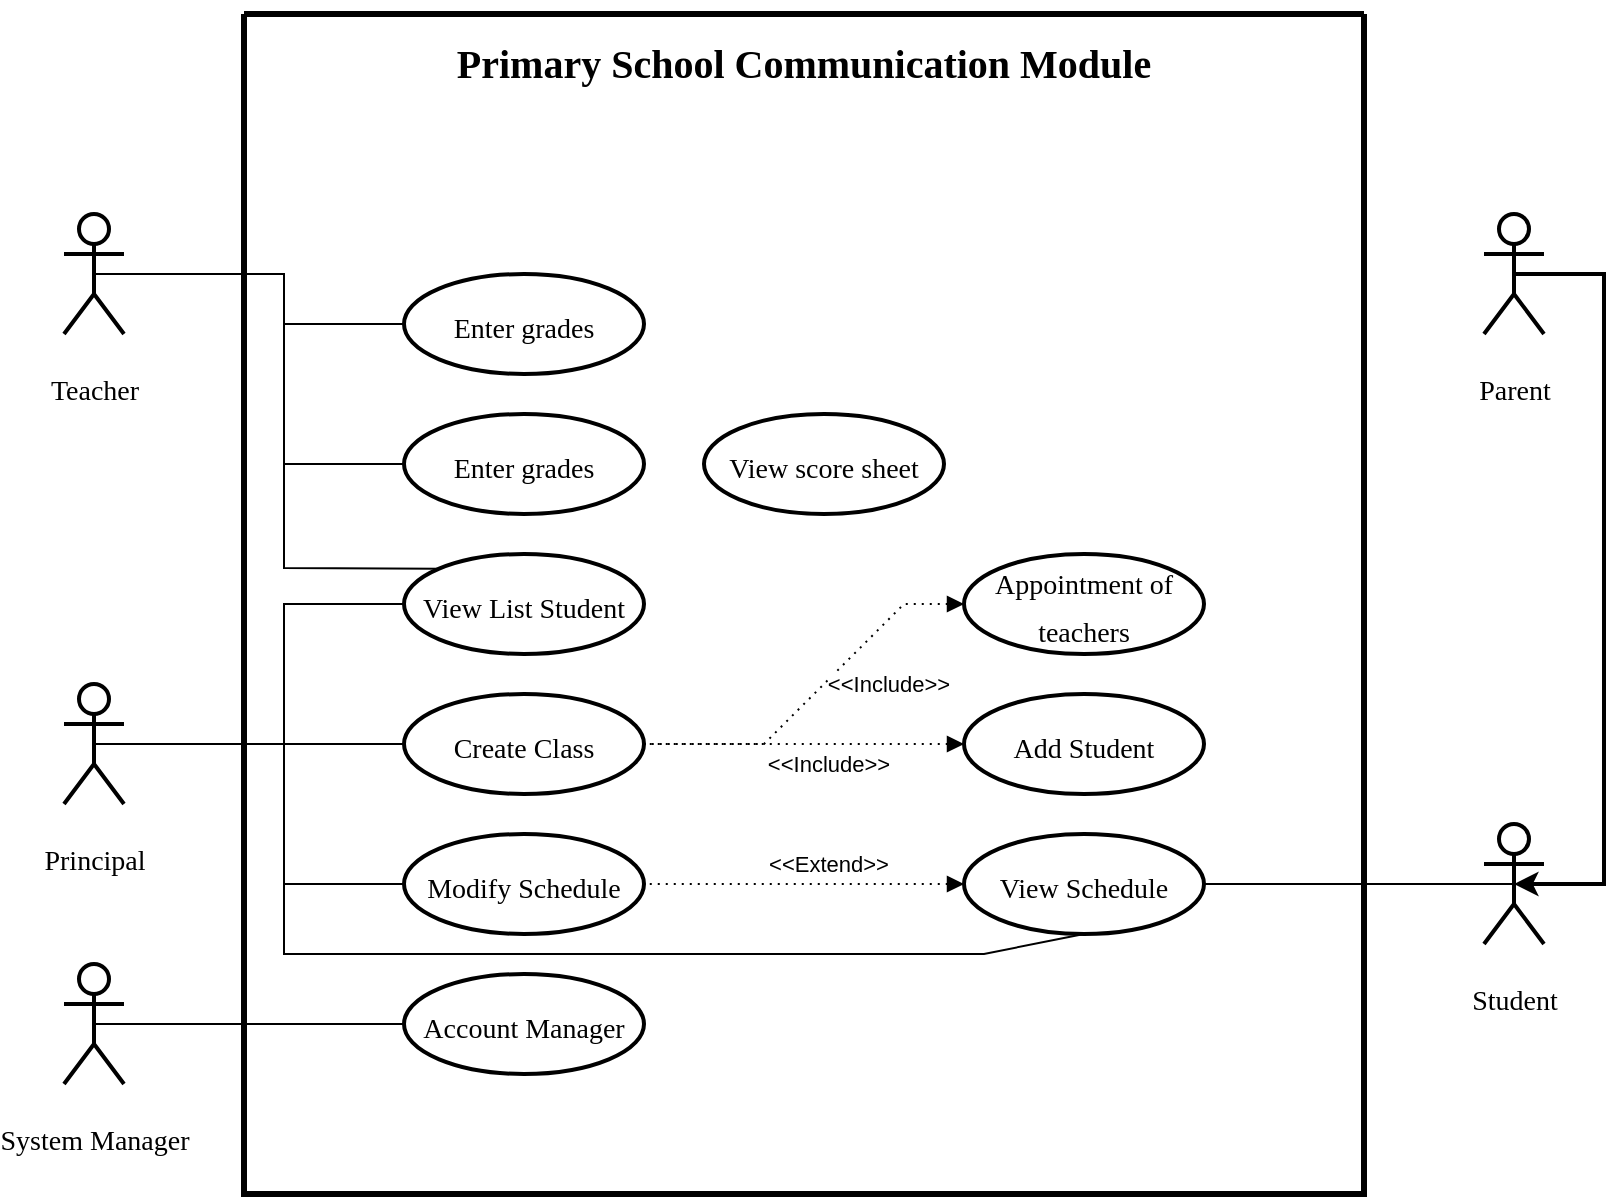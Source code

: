<mxfile version="21.1.7" type="github">
  <diagram name="Page-1" id="wY8YDzLvJTrgZEUhbYze">
    <mxGraphModel dx="925" dy="508" grid="1" gridSize="10" guides="1" tooltips="1" connect="1" arrows="1" fold="1" page="1" pageScale="1" pageWidth="850" pageHeight="700" math="0" shadow="0">
      <root>
        <mxCell id="0" />
        <mxCell id="1" parent="0" />
        <mxCell id="WTguVuReiUjEnsbTcqU9-1" value="" style="swimlane;startSize=0;hachureGap=4;fontFamily=Architects Daughter;fontSource=https%3A%2F%2Ffonts.googleapis.com%2Fcss%3Ffamily%3DArchitects%2BDaughter;fontSize=20;rounded=0;swimlaneLine=0;strokeWidth=3;" parent="1" vertex="1">
          <mxGeometry x="150" y="10" width="560" height="590" as="geometry">
            <mxRectangle x="150" y="10" width="50" height="40" as="alternateBounds" />
          </mxGeometry>
        </mxCell>
        <mxCell id="WTguVuReiUjEnsbTcqU9-4" value="&lt;font face=&quot;Times New Roman&quot;&gt;&lt;span style=&quot;font-size: 14px;&quot;&gt;Account Manager&lt;/span&gt;&lt;/font&gt;" style="ellipse;whiteSpace=wrap;html=1;hachureGap=4;fontFamily=Architects Daughter;fontSource=https%3A%2F%2Ffonts.googleapis.com%2Fcss%3Ffamily%3DArchitects%2BDaughter;fontSize=20;shadow=0;strokeWidth=2;rounded=0;fillColor=none;" parent="WTguVuReiUjEnsbTcqU9-1" vertex="1">
          <mxGeometry x="80" y="480" width="120" height="50" as="geometry" />
        </mxCell>
        <mxCell id="WTguVuReiUjEnsbTcqU9-11" value="&lt;p&gt;&lt;font face=&quot;Times New Roman&quot;&gt;&lt;b&gt;Primary School Communication Module&lt;/b&gt;&lt;/font&gt;&lt;/p&gt;" style="text;html=1;strokeColor=none;fillColor=none;align=center;verticalAlign=middle;whiteSpace=wrap;rounded=0;fontSize=20;fontFamily=Architects Daughter;" parent="WTguVuReiUjEnsbTcqU9-1" vertex="1">
          <mxGeometry x="30" y="10" width="500" height="30" as="geometry" />
        </mxCell>
        <mxCell id="WTguVuReiUjEnsbTcqU9-18" value="&lt;font face=&quot;Times New Roman&quot;&gt;&lt;span style=&quot;font-size: 14px;&quot;&gt;Create Class&lt;/span&gt;&lt;/font&gt;" style="ellipse;whiteSpace=wrap;html=1;hachureGap=4;fontFamily=Architects Daughter;fontSource=https%3A%2F%2Ffonts.googleapis.com%2Fcss%3Ffamily%3DArchitects%2BDaughter;fontSize=20;shadow=0;strokeWidth=2;rounded=0;fillColor=none;" parent="WTguVuReiUjEnsbTcqU9-1" vertex="1">
          <mxGeometry x="80" y="340" width="120" height="50" as="geometry" />
        </mxCell>
        <mxCell id="WTguVuReiUjEnsbTcqU9-19" value="&lt;font face=&quot;Times New Roman&quot;&gt;&lt;span style=&quot;font-size: 14px;&quot;&gt;Add Student&lt;/span&gt;&lt;/font&gt;" style="ellipse;whiteSpace=wrap;html=1;hachureGap=4;fontFamily=Architects Daughter;fontSource=https%3A%2F%2Ffonts.googleapis.com%2Fcss%3Ffamily%3DArchitects%2BDaughter;fontSize=20;shadow=0;strokeWidth=2;rounded=0;fillColor=none;" parent="WTguVuReiUjEnsbTcqU9-1" vertex="1">
          <mxGeometry x="360" y="340" width="120" height="50" as="geometry" />
        </mxCell>
        <mxCell id="WTguVuReiUjEnsbTcqU9-20" value="" style="endArrow=none;dashed=1;html=1;dashPattern=1 3;strokeWidth=1;rounded=0;exitX=0;exitY=0.5;exitDx=0;exitDy=0;entryX=1;entryY=0.5;entryDx=0;entryDy=0;startArrow=block;startFill=1;" parent="WTguVuReiUjEnsbTcqU9-1" source="WTguVuReiUjEnsbTcqU9-19" target="WTguVuReiUjEnsbTcqU9-18" edge="1">
          <mxGeometry width="50" height="50" relative="1" as="geometry">
            <mxPoint x="330" y="360" as="sourcePoint" />
            <mxPoint x="380" y="310" as="targetPoint" />
          </mxGeometry>
        </mxCell>
        <mxCell id="WTguVuReiUjEnsbTcqU9-21" value="&amp;lt;&amp;lt;Include&amp;gt;&amp;gt;" style="edgeLabel;html=1;align=center;verticalAlign=middle;resizable=0;points=[];rounded=0;" parent="WTguVuReiUjEnsbTcqU9-20" vertex="1" connectable="0">
          <mxGeometry x="-0.37" y="-1" relative="1" as="geometry">
            <mxPoint x="-18" y="11" as="offset" />
          </mxGeometry>
        </mxCell>
        <mxCell id="WTguVuReiUjEnsbTcqU9-22" value="&lt;font face=&quot;Times New Roman&quot; style=&quot;font-size: 14px;&quot;&gt;Appointment of teachers&lt;/font&gt;" style="ellipse;whiteSpace=wrap;html=1;hachureGap=4;fontFamily=Architects Daughter;fontSource=https%3A%2F%2Ffonts.googleapis.com%2Fcss%3Ffamily%3DArchitects%2BDaughter;fontSize=20;shadow=0;strokeWidth=2;rounded=0;fillColor=none;" parent="WTguVuReiUjEnsbTcqU9-1" vertex="1">
          <mxGeometry x="360" y="270" width="120" height="50" as="geometry" />
        </mxCell>
        <mxCell id="WTguVuReiUjEnsbTcqU9-23" value="" style="endArrow=none;dashed=1;html=1;dashPattern=1 3;strokeWidth=1;rounded=0;exitX=0;exitY=0.5;exitDx=0;exitDy=0;entryX=1;entryY=0.5;entryDx=0;entryDy=0;startArrow=block;startFill=1;" parent="WTguVuReiUjEnsbTcqU9-1" source="WTguVuReiUjEnsbTcqU9-22" target="WTguVuReiUjEnsbTcqU9-18" edge="1">
          <mxGeometry width="50" height="50" relative="1" as="geometry">
            <mxPoint x="150" y="380" as="sourcePoint" />
            <mxPoint x="150" y="325" as="targetPoint" />
            <Array as="points">
              <mxPoint x="330" y="295" />
              <mxPoint x="260" y="365" />
            </Array>
          </mxGeometry>
        </mxCell>
        <mxCell id="WTguVuReiUjEnsbTcqU9-24" value="&amp;lt;&amp;lt;Include&amp;gt;&amp;gt;" style="edgeLabel;html=1;align=center;verticalAlign=middle;resizable=0;points=[];rounded=0;" parent="WTguVuReiUjEnsbTcqU9-23" vertex="1" connectable="0">
          <mxGeometry x="-0.37" y="-1" relative="1" as="geometry">
            <mxPoint x="13" y="20" as="offset" />
          </mxGeometry>
        </mxCell>
        <mxCell id="WTguVuReiUjEnsbTcqU9-27" value="&lt;font style=&quot;font-size: 14px;&quot; face=&quot;Times New Roman&quot;&gt;Modify Schedule&lt;/font&gt;" style="ellipse;whiteSpace=wrap;html=1;hachureGap=4;fontFamily=Architects Daughter;fontSource=https%3A%2F%2Ffonts.googleapis.com%2Fcss%3Ffamily%3DArchitects%2BDaughter;fontSize=20;shadow=0;strokeWidth=2;rounded=0;fillColor=none;align=center;" parent="WTguVuReiUjEnsbTcqU9-1" vertex="1">
          <mxGeometry x="80" y="410" width="120" height="50" as="geometry" />
        </mxCell>
        <mxCell id="WTguVuReiUjEnsbTcqU9-31" value="&lt;font style=&quot;font-size: 14px;&quot; face=&quot;Times New Roman&quot;&gt;View Schedule&lt;/font&gt;" style="ellipse;whiteSpace=wrap;html=1;hachureGap=4;fontFamily=Architects Daughter;fontSource=https%3A%2F%2Ffonts.googleapis.com%2Fcss%3Ffamily%3DArchitects%2BDaughter;fontSize=20;shadow=0;strokeWidth=2;rounded=0;fillColor=none;align=center;" parent="WTguVuReiUjEnsbTcqU9-1" vertex="1">
          <mxGeometry x="360" y="410" width="120" height="50" as="geometry" />
        </mxCell>
        <mxCell id="WTguVuReiUjEnsbTcqU9-38" value="&lt;font style=&quot;font-size: 14px;&quot; face=&quot;Times New Roman&quot;&gt;Enter grades&lt;/font&gt;" style="ellipse;whiteSpace=wrap;html=1;hachureGap=4;fontFamily=Architects Daughter;fontSource=https%3A%2F%2Ffonts.googleapis.com%2Fcss%3Ffamily%3DArchitects%2BDaughter;fontSize=20;shadow=0;strokeWidth=2;rounded=0;fillColor=none;align=center;" parent="WTguVuReiUjEnsbTcqU9-1" vertex="1">
          <mxGeometry x="80" y="200" width="120" height="50" as="geometry" />
        </mxCell>
        <mxCell id="WTguVuReiUjEnsbTcqU9-45" value="" style="endArrow=none;dashed=1;html=1;dashPattern=1 3;strokeWidth=1;rounded=0;exitX=0;exitY=0.5;exitDx=0;exitDy=0;startArrow=block;startFill=1;entryX=1;entryY=0.5;entryDx=0;entryDy=0;" parent="WTguVuReiUjEnsbTcqU9-1" source="WTguVuReiUjEnsbTcqU9-31" target="WTguVuReiUjEnsbTcqU9-27" edge="1">
          <mxGeometry width="50" height="50" relative="1" as="geometry">
            <mxPoint x="280" y="565" as="sourcePoint" />
            <mxPoint x="210" y="565" as="targetPoint" />
          </mxGeometry>
        </mxCell>
        <mxCell id="WTguVuReiUjEnsbTcqU9-46" value="&amp;lt;&amp;lt;Extend&amp;gt;&amp;gt;" style="edgeLabel;html=1;align=center;verticalAlign=middle;resizable=0;points=[];rounded=0;" parent="WTguVuReiUjEnsbTcqU9-45" vertex="1" connectable="0">
          <mxGeometry x="-0.37" y="-1" relative="1" as="geometry">
            <mxPoint x="-18" y="-9" as="offset" />
          </mxGeometry>
        </mxCell>
        <mxCell id="WTguVuReiUjEnsbTcqU9-58" value="&lt;font face=&quot;Times New Roman&quot;&gt;&lt;span style=&quot;font-size: 14px;&quot;&gt;View List Student&lt;/span&gt;&lt;/font&gt;" style="ellipse;whiteSpace=wrap;html=1;hachureGap=4;fontFamily=Architects Daughter;fontSource=https%3A%2F%2Ffonts.googleapis.com%2Fcss%3Ffamily%3DArchitects%2BDaughter;fontSize=20;shadow=0;strokeWidth=2;rounded=0;fillColor=none;" parent="WTguVuReiUjEnsbTcqU9-1" vertex="1">
          <mxGeometry x="80" y="270" width="120" height="50" as="geometry" />
        </mxCell>
        <mxCell id="25oMk8hFQCMw-sVHnNX6-2" value="&lt;font style=&quot;font-size: 14px;&quot; face=&quot;Times New Roman&quot;&gt;View score sheet&lt;/font&gt;" style="ellipse;whiteSpace=wrap;html=1;hachureGap=4;fontFamily=Architects Daughter;fontSource=https%3A%2F%2Ffonts.googleapis.com%2Fcss%3Ffamily%3DArchitects%2BDaughter;fontSize=20;shadow=0;strokeWidth=2;rounded=0;fillColor=none;align=center;" vertex="1" parent="WTguVuReiUjEnsbTcqU9-1">
          <mxGeometry x="230" y="200" width="120" height="50" as="geometry" />
        </mxCell>
        <mxCell id="25oMk8hFQCMw-sVHnNX6-5" value="&lt;font style=&quot;font-size: 14px;&quot; face=&quot;Times New Roman&quot;&gt;Enter grades&lt;/font&gt;" style="ellipse;whiteSpace=wrap;html=1;hachureGap=4;fontFamily=Architects Daughter;fontSource=https%3A%2F%2Ffonts.googleapis.com%2Fcss%3Ffamily%3DArchitects%2BDaughter;fontSize=20;shadow=0;strokeWidth=2;rounded=0;fillColor=none;align=center;" vertex="1" parent="WTguVuReiUjEnsbTcqU9-1">
          <mxGeometry x="80" y="130" width="120" height="50" as="geometry" />
        </mxCell>
        <mxCell id="WTguVuReiUjEnsbTcqU9-2" value="&lt;p style=&quot;line-height: 0%;&quot;&gt;&lt;font style=&quot;font-size: 14px;&quot; face=&quot;Times New Roman&quot;&gt;Teacher&lt;/font&gt;&lt;/p&gt;" style="shape=umlActor;verticalLabelPosition=bottom;verticalAlign=top;html=1;outlineConnect=0;hachureGap=4;fontFamily=Architects Daughter;fontSource=https%3A%2F%2Ffonts.googleapis.com%2Fcss%3Ffamily%3DArchitects%2BDaughter;fontSize=20;strokeWidth=2;rounded=0;" parent="1" vertex="1">
          <mxGeometry x="60" y="110" width="30" height="60" as="geometry" />
        </mxCell>
        <mxCell id="WTguVuReiUjEnsbTcqU9-7" value="&lt;p style=&quot;line-height: 0%;&quot;&gt;&lt;font style=&quot;font-size: 14px;&quot; face=&quot;Times New Roman&quot;&gt;Student&lt;/font&gt;&lt;/p&gt;" style="shape=umlActor;verticalLabelPosition=bottom;verticalAlign=top;html=1;outlineConnect=0;hachureGap=4;fontFamily=Architects Daughter;fontSource=https%3A%2F%2Ffonts.googleapis.com%2Fcss%3Ffamily%3DArchitects%2BDaughter;fontSize=20;strokeWidth=2;rounded=0;" parent="1" vertex="1">
          <mxGeometry x="770" y="415" width="30" height="60" as="geometry" />
        </mxCell>
        <mxCell id="WTguVuReiUjEnsbTcqU9-8" value="&lt;p style=&quot;line-height: 0%;&quot;&gt;&lt;font style=&quot;font-size: 14px;&quot; face=&quot;Times New Roman&quot;&gt;Parent&lt;/font&gt;&lt;/p&gt;" style="shape=umlActor;verticalLabelPosition=bottom;verticalAlign=top;html=1;outlineConnect=0;hachureGap=4;fontFamily=Architects Daughter;fontSource=https%3A%2F%2Ffonts.googleapis.com%2Fcss%3Ffamily%3DArchitects%2BDaughter;fontSize=20;strokeWidth=2;rounded=0;" parent="1" vertex="1">
          <mxGeometry x="770" y="110" width="30" height="60" as="geometry" />
        </mxCell>
        <mxCell id="WTguVuReiUjEnsbTcqU9-9" value="&lt;p style=&quot;line-height: 0%;&quot;&gt;&lt;font style=&quot;font-size: 14px;&quot; face=&quot;Times New Roman&quot;&gt;System Manager&lt;/font&gt;&lt;/p&gt;" style="shape=umlActor;verticalLabelPosition=bottom;verticalAlign=top;html=1;outlineConnect=0;hachureGap=4;fontFamily=Architects Daughter;fontSource=https%3A%2F%2Ffonts.googleapis.com%2Fcss%3Ffamily%3DArchitects%2BDaughter;fontSize=20;strokeWidth=2;rounded=0;" parent="1" vertex="1">
          <mxGeometry x="60" y="485" width="30" height="60" as="geometry" />
        </mxCell>
        <mxCell id="WTguVuReiUjEnsbTcqU9-12" value="&lt;p style=&quot;line-height: 0%;&quot;&gt;&lt;font style=&quot;font-size: 14px;&quot; face=&quot;Times New Roman&quot;&gt;Principal&lt;/font&gt;&lt;br&gt;&lt;/p&gt;" style="shape=umlActor;verticalLabelPosition=bottom;verticalAlign=top;html=1;outlineConnect=0;hachureGap=4;fontFamily=Architects Daughter;fontSource=https%3A%2F%2Ffonts.googleapis.com%2Fcss%3Ffamily%3DArchitects%2BDaughter;fontSize=20;strokeWidth=2;rounded=0;gradientColor=none;perimeterSpacing=0;" parent="1" vertex="1">
          <mxGeometry x="60" y="345" width="30" height="60" as="geometry" />
        </mxCell>
        <mxCell id="WTguVuReiUjEnsbTcqU9-17" value="" style="endArrow=none;html=1;rounded=0;exitX=0.5;exitY=0.5;exitDx=0;exitDy=0;exitPerimeter=0;entryX=0;entryY=0.5;entryDx=0;entryDy=0;" parent="1" source="WTguVuReiUjEnsbTcqU9-9" target="WTguVuReiUjEnsbTcqU9-4" edge="1">
          <mxGeometry width="50" height="50" relative="1" as="geometry">
            <mxPoint x="270" y="500" as="sourcePoint" />
            <mxPoint x="320" y="450" as="targetPoint" />
          </mxGeometry>
        </mxCell>
        <mxCell id="WTguVuReiUjEnsbTcqU9-28" value="" style="endArrow=none;html=1;rounded=0;entryX=0;entryY=0.5;entryDx=0;entryDy=0;exitX=0.5;exitY=0.5;exitDx=0;exitDy=0;exitPerimeter=0;" parent="1" source="WTguVuReiUjEnsbTcqU9-12" target="WTguVuReiUjEnsbTcqU9-27" edge="1">
          <mxGeometry width="50" height="50" relative="1" as="geometry">
            <mxPoint x="105" y="400" as="sourcePoint" />
            <mxPoint x="200" y="400" as="targetPoint" />
            <Array as="points">
              <mxPoint x="170" y="375" />
              <mxPoint x="170" y="445" />
            </Array>
          </mxGeometry>
        </mxCell>
        <mxCell id="WTguVuReiUjEnsbTcqU9-36" value="" style="endArrow=classic;html=1;rounded=0;entryX=0.5;entryY=0.5;entryDx=0;entryDy=0;entryPerimeter=0;exitX=0.5;exitY=0.5;exitDx=0;exitDy=0;exitPerimeter=0;strokeWidth=2;" parent="1" source="WTguVuReiUjEnsbTcqU9-8" target="WTguVuReiUjEnsbTcqU9-7" edge="1">
          <mxGeometry width="50" height="50" relative="1" as="geometry">
            <mxPoint x="740" y="300" as="sourcePoint" />
            <mxPoint x="790" y="250" as="targetPoint" />
            <Array as="points">
              <mxPoint x="830" y="140" />
              <mxPoint x="830" y="445" />
            </Array>
          </mxGeometry>
        </mxCell>
        <mxCell id="WTguVuReiUjEnsbTcqU9-43" value="" style="endArrow=none;html=1;rounded=0;entryX=0.5;entryY=0.5;entryDx=0;entryDy=0;entryPerimeter=0;exitX=1;exitY=0.5;exitDx=0;exitDy=0;" parent="1" source="WTguVuReiUjEnsbTcqU9-31" target="WTguVuReiUjEnsbTcqU9-7" edge="1">
          <mxGeometry width="50" height="50" relative="1" as="geometry">
            <mxPoint x="240" y="220" as="sourcePoint" />
            <mxPoint x="290" y="170" as="targetPoint" />
          </mxGeometry>
        </mxCell>
        <mxCell id="WTguVuReiUjEnsbTcqU9-48" value="" style="endArrow=none;html=1;rounded=0;entryX=0;entryY=0.5;entryDx=0;entryDy=0;exitX=0.5;exitY=0.5;exitDx=0;exitDy=0;exitPerimeter=0;" parent="1" source="WTguVuReiUjEnsbTcqU9-12" target="WTguVuReiUjEnsbTcqU9-18" edge="1">
          <mxGeometry width="50" height="50" relative="1" as="geometry">
            <mxPoint x="310" y="450" as="sourcePoint" />
            <mxPoint x="360" y="400" as="targetPoint" />
          </mxGeometry>
        </mxCell>
        <mxCell id="WTguVuReiUjEnsbTcqU9-50" value="" style="endArrow=none;html=1;rounded=0;entryX=0;entryY=0.5;entryDx=0;entryDy=0;exitX=0.5;exitY=0.5;exitDx=0;exitDy=0;exitPerimeter=0;" parent="1" source="WTguVuReiUjEnsbTcqU9-2" target="WTguVuReiUjEnsbTcqU9-38" edge="1">
          <mxGeometry width="50" height="50" relative="1" as="geometry">
            <mxPoint x="390" y="350" as="sourcePoint" />
            <mxPoint x="440" y="300" as="targetPoint" />
            <Array as="points">
              <mxPoint x="170" y="140" />
              <mxPoint x="170" y="235" />
            </Array>
          </mxGeometry>
        </mxCell>
        <mxCell id="WTguVuReiUjEnsbTcqU9-53" value="" style="endArrow=none;html=1;rounded=0;entryX=0.5;entryY=1;entryDx=0;entryDy=0;exitX=0.5;exitY=0.5;exitDx=0;exitDy=0;exitPerimeter=0;" parent="1" source="WTguVuReiUjEnsbTcqU9-12" target="WTguVuReiUjEnsbTcqU9-31" edge="1">
          <mxGeometry width="50" height="50" relative="1" as="geometry">
            <mxPoint x="350" y="400" as="sourcePoint" />
            <mxPoint x="400" y="350" as="targetPoint" />
            <Array as="points">
              <mxPoint x="170" y="375" />
              <mxPoint x="170" y="480" />
              <mxPoint x="520" y="480" />
            </Array>
          </mxGeometry>
        </mxCell>
        <mxCell id="WTguVuReiUjEnsbTcqU9-56" value="" style="endArrow=none;html=1;rounded=0;exitX=0.5;exitY=0.5;exitDx=0;exitDy=0;exitPerimeter=0;entryX=0;entryY=0.5;entryDx=0;entryDy=0;" parent="1" source="WTguVuReiUjEnsbTcqU9-2" edge="1" target="25oMk8hFQCMw-sVHnNX6-5">
          <mxGeometry width="50" height="50" relative="1" as="geometry">
            <mxPoint x="310" y="280" as="sourcePoint" />
            <mxPoint x="230" y="165" as="targetPoint" />
            <Array as="points">
              <mxPoint x="170" y="140" />
              <mxPoint x="170" y="165" />
            </Array>
          </mxGeometry>
        </mxCell>
        <mxCell id="WTguVuReiUjEnsbTcqU9-59" value="" style="endArrow=none;html=1;rounded=0;entryX=0;entryY=0.5;entryDx=0;entryDy=0;exitX=0.5;exitY=0.5;exitDx=0;exitDy=0;exitPerimeter=0;" parent="1" source="WTguVuReiUjEnsbTcqU9-12" target="WTguVuReiUjEnsbTcqU9-58" edge="1">
          <mxGeometry width="50" height="50" relative="1" as="geometry">
            <mxPoint x="300" y="360" as="sourcePoint" />
            <mxPoint x="350" y="310" as="targetPoint" />
            <Array as="points">
              <mxPoint x="170" y="375" />
              <mxPoint x="170" y="305" />
            </Array>
          </mxGeometry>
        </mxCell>
        <mxCell id="WTguVuReiUjEnsbTcqU9-60" value="" style="endArrow=none;html=1;rounded=0;entryX=0;entryY=0;entryDx=0;entryDy=0;exitX=0.5;exitY=0.5;exitDx=0;exitDy=0;exitPerimeter=0;" parent="1" source="WTguVuReiUjEnsbTcqU9-2" target="WTguVuReiUjEnsbTcqU9-58" edge="1">
          <mxGeometry width="50" height="50" relative="1" as="geometry">
            <mxPoint x="300" y="360" as="sourcePoint" />
            <mxPoint x="350" y="310" as="targetPoint" />
            <Array as="points">
              <mxPoint x="170" y="140" />
              <mxPoint x="170" y="287" />
            </Array>
          </mxGeometry>
        </mxCell>
      </root>
    </mxGraphModel>
  </diagram>
</mxfile>
